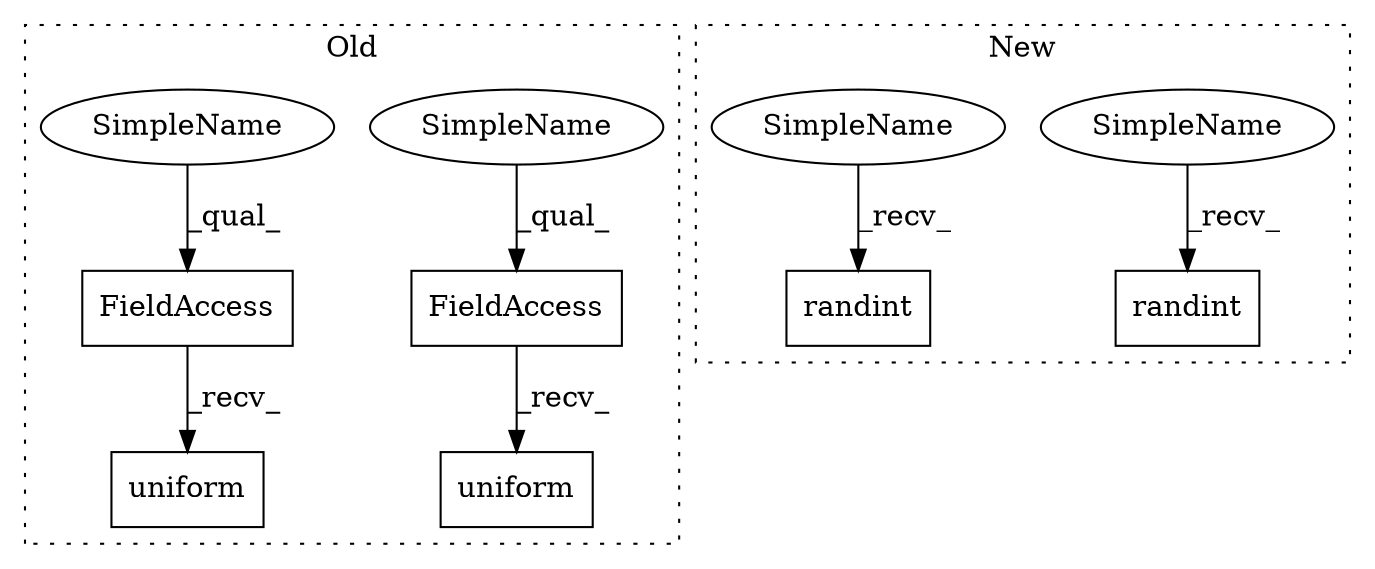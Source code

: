 digraph G {
subgraph cluster0 {
1 [label="uniform" a="32" s="1039" l="9" shape="box"];
3 [label="FieldAccess" a="22" s="1026" l="12" shape="box"];
4 [label="FieldAccess" a="22" s="836" l="12" shape="box"];
5 [label="uniform" a="32" s="849" l="9" shape="box"];
7 [label="SimpleName" a="42" s="1026" l="5" shape="ellipse"];
8 [label="SimpleName" a="42" s="836" l="5" shape="ellipse"];
label = "Old";
style="dotted";
}
subgraph cluster1 {
2 [label="randint" a="32" s="808,821" l="8,1" shape="box"];
6 [label="randint" a="32" s="1183,1196" l="8,1" shape="box"];
9 [label="SimpleName" a="42" s="801" l="6" shape="ellipse"];
10 [label="SimpleName" a="42" s="1176" l="6" shape="ellipse"];
label = "New";
style="dotted";
}
3 -> 1 [label="_recv_"];
4 -> 5 [label="_recv_"];
7 -> 3 [label="_qual_"];
8 -> 4 [label="_qual_"];
9 -> 2 [label="_recv_"];
10 -> 6 [label="_recv_"];
}